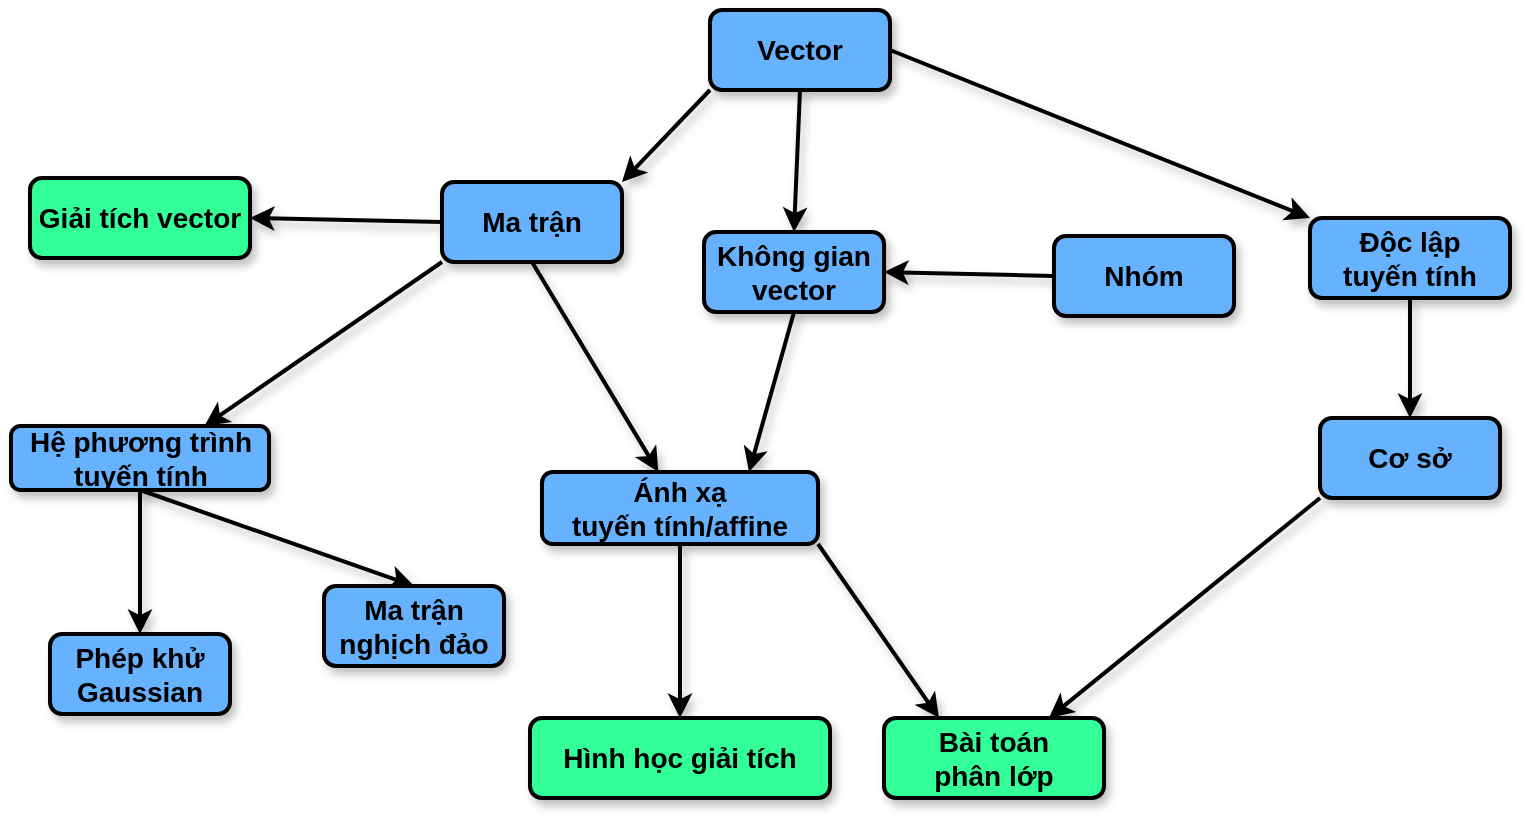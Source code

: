 <mxfile version="14.8.6" type="github" pages="2">
  <diagram id="UVBqLNgkZDK9Zj-Fu_bZ" name="Page-1">
    <mxGraphModel dx="868" dy="482" grid="0" gridSize="10" guides="1" tooltips="1" connect="1" arrows="1" fold="1" page="1" pageScale="1" pageWidth="850" pageHeight="1100" background="#FFFFFF" math="0" shadow="0">
      <root>
        <mxCell id="0" />
        <mxCell id="1" parent="0" />
        <mxCell id="OJ3cO_y0XRKBqMdnCYcS-22" style="edgeStyle=none;orthogonalLoop=1;jettySize=auto;html=1;exitX=0.5;exitY=1;exitDx=0;exitDy=0;entryX=0.5;entryY=0;entryDx=0;entryDy=0;strokeWidth=2;shadow=1;" edge="1" parent="1" source="OJ3cO_y0XRKBqMdnCYcS-1" target="OJ3cO_y0XRKBqMdnCYcS-3">
          <mxGeometry relative="1" as="geometry" />
        </mxCell>
        <mxCell id="OJ3cO_y0XRKBqMdnCYcS-24" style="edgeStyle=none;orthogonalLoop=1;jettySize=auto;html=1;exitX=0;exitY=1;exitDx=0;exitDy=0;entryX=1;entryY=0;entryDx=0;entryDy=0;strokeWidth=2;shadow=1;" edge="1" parent="1" source="OJ3cO_y0XRKBqMdnCYcS-1" target="OJ3cO_y0XRKBqMdnCYcS-2">
          <mxGeometry relative="1" as="geometry" />
        </mxCell>
        <mxCell id="OJ3cO_y0XRKBqMdnCYcS-30" style="edgeStyle=none;orthogonalLoop=1;jettySize=auto;html=1;exitX=1;exitY=0.5;exitDx=0;exitDy=0;entryX=0;entryY=0;entryDx=0;entryDy=0;strokeWidth=2;shadow=1;" edge="1" parent="1" source="OJ3cO_y0XRKBqMdnCYcS-1" target="OJ3cO_y0XRKBqMdnCYcS-4">
          <mxGeometry relative="1" as="geometry" />
        </mxCell>
        <mxCell id="OJ3cO_y0XRKBqMdnCYcS-1" value="&lt;font style=&quot;font-size: 14px&quot;&gt;&lt;b&gt;Vector&lt;/b&gt;&lt;/font&gt;" style="whiteSpace=wrap;html=1;strokeWidth=2;fillColor=#66B2FF;shadow=1;rounded=1;" vertex="1" parent="1">
          <mxGeometry x="440" y="116" width="90" height="40" as="geometry" />
        </mxCell>
        <mxCell id="OJ3cO_y0XRKBqMdnCYcS-18" style="edgeStyle=none;orthogonalLoop=1;jettySize=auto;html=1;exitX=0.5;exitY=1;exitDx=0;exitDy=0;strokeWidth=2;shadow=1;" edge="1" parent="1" source="OJ3cO_y0XRKBqMdnCYcS-2" target="OJ3cO_y0XRKBqMdnCYcS-9">
          <mxGeometry relative="1" as="geometry" />
        </mxCell>
        <mxCell id="OJ3cO_y0XRKBqMdnCYcS-25" style="edgeStyle=none;orthogonalLoop=1;jettySize=auto;html=1;exitX=0;exitY=0.5;exitDx=0;exitDy=0;entryX=1;entryY=0.5;entryDx=0;entryDy=0;strokeWidth=2;shadow=1;" edge="1" parent="1" source="OJ3cO_y0XRKBqMdnCYcS-2" target="OJ3cO_y0XRKBqMdnCYcS-10">
          <mxGeometry relative="1" as="geometry" />
        </mxCell>
        <mxCell id="OJ3cO_y0XRKBqMdnCYcS-26" style="edgeStyle=none;orthogonalLoop=1;jettySize=auto;html=1;exitX=0;exitY=1;exitDx=0;exitDy=0;entryX=0.75;entryY=0;entryDx=0;entryDy=0;strokeWidth=2;shadow=1;" edge="1" parent="1" source="OJ3cO_y0XRKBqMdnCYcS-2" target="OJ3cO_y0XRKBqMdnCYcS-6">
          <mxGeometry relative="1" as="geometry" />
        </mxCell>
        <mxCell id="OJ3cO_y0XRKBqMdnCYcS-2" value="&lt;font style=&quot;font-size: 14px&quot;&gt;&lt;b&gt;Ma trận&lt;/b&gt;&lt;/font&gt;" style="whiteSpace=wrap;html=1;strokeWidth=2;fillColor=#66B2FF;shadow=1;rounded=1;" vertex="1" parent="1">
          <mxGeometry x="306" y="202" width="90" height="40" as="geometry" />
        </mxCell>
        <mxCell id="OJ3cO_y0XRKBqMdnCYcS-19" style="edgeStyle=none;orthogonalLoop=1;jettySize=auto;html=1;exitX=0.5;exitY=1;exitDx=0;exitDy=0;entryX=0.75;entryY=0;entryDx=0;entryDy=0;strokeWidth=2;shadow=1;" edge="1" parent="1" source="OJ3cO_y0XRKBqMdnCYcS-3" target="OJ3cO_y0XRKBqMdnCYcS-9">
          <mxGeometry relative="1" as="geometry" />
        </mxCell>
        <mxCell id="OJ3cO_y0XRKBqMdnCYcS-3" value="&lt;font style=&quot;font-size: 14px&quot;&gt;&lt;b&gt;Không gian vector&lt;/b&gt;&lt;/font&gt;" style="whiteSpace=wrap;html=1;strokeWidth=2;fillColor=#66B2FF;shadow=1;rounded=1;" vertex="1" parent="1">
          <mxGeometry x="437" y="227" width="90" height="40" as="geometry" />
        </mxCell>
        <mxCell id="OJ3cO_y0XRKBqMdnCYcS-31" style="edgeStyle=none;orthogonalLoop=1;jettySize=auto;html=1;exitX=0.5;exitY=1;exitDx=0;exitDy=0;entryX=0.5;entryY=0;entryDx=0;entryDy=0;strokeWidth=2;shadow=1;" edge="1" parent="1" source="OJ3cO_y0XRKBqMdnCYcS-4" target="OJ3cO_y0XRKBqMdnCYcS-5">
          <mxGeometry relative="1" as="geometry" />
        </mxCell>
        <mxCell id="OJ3cO_y0XRKBqMdnCYcS-4" value="&lt;span style=&quot;font-size: 14px&quot;&gt;&lt;b&gt;Độc lập &lt;br&gt;tuyến tính&lt;/b&gt;&lt;/span&gt;" style="whiteSpace=wrap;html=1;strokeWidth=2;fillColor=#66B2FF;shadow=1;rounded=1;" vertex="1" parent="1">
          <mxGeometry x="740" y="220" width="100" height="40" as="geometry" />
        </mxCell>
        <mxCell id="OJ3cO_y0XRKBqMdnCYcS-16" style="edgeStyle=none;orthogonalLoop=1;jettySize=auto;html=1;exitX=0;exitY=1;exitDx=0;exitDy=0;strokeWidth=2;entryX=0.75;entryY=0;entryDx=0;entryDy=0;shadow=1;" edge="1" parent="1" source="OJ3cO_y0XRKBqMdnCYcS-5" target="OJ3cO_y0XRKBqMdnCYcS-13">
          <mxGeometry relative="1" as="geometry">
            <mxPoint x="590" y="480" as="targetPoint" />
          </mxGeometry>
        </mxCell>
        <mxCell id="OJ3cO_y0XRKBqMdnCYcS-5" value="&lt;font style=&quot;font-size: 14px&quot;&gt;&lt;b&gt;Cơ sở&lt;/b&gt;&lt;/font&gt;" style="whiteSpace=wrap;html=1;strokeWidth=2;fillColor=#66B2FF;shadow=1;rounded=1;" vertex="1" parent="1">
          <mxGeometry x="745" y="320" width="90" height="40" as="geometry" />
        </mxCell>
        <mxCell id="OJ3cO_y0XRKBqMdnCYcS-27" style="edgeStyle=none;orthogonalLoop=1;jettySize=auto;html=1;exitX=0.5;exitY=1;exitDx=0;exitDy=0;entryX=0.5;entryY=0;entryDx=0;entryDy=0;strokeWidth=2;shadow=1;" edge="1" parent="1" source="OJ3cO_y0XRKBqMdnCYcS-6" target="OJ3cO_y0XRKBqMdnCYcS-8">
          <mxGeometry relative="1" as="geometry" />
        </mxCell>
        <mxCell id="OJ3cO_y0XRKBqMdnCYcS-28" style="edgeStyle=none;orthogonalLoop=1;jettySize=auto;html=1;exitX=0.5;exitY=1;exitDx=0;exitDy=0;entryX=0.5;entryY=0;entryDx=0;entryDy=0;strokeWidth=2;shadow=1;" edge="1" parent="1" source="OJ3cO_y0XRKBqMdnCYcS-6" target="OJ3cO_y0XRKBqMdnCYcS-7">
          <mxGeometry relative="1" as="geometry" />
        </mxCell>
        <mxCell id="OJ3cO_y0XRKBqMdnCYcS-6" value="&lt;font style=&quot;font-size: 14px&quot;&gt;&lt;b&gt;Hệ phương trình tuyến tính&lt;/b&gt;&lt;/font&gt;" style="whiteSpace=wrap;html=1;strokeWidth=2;fillColor=#66B2FF;shadow=1;rounded=1;" vertex="1" parent="1">
          <mxGeometry x="90.5" y="324" width="129" height="32" as="geometry" />
        </mxCell>
        <mxCell id="OJ3cO_y0XRKBqMdnCYcS-7" value="&lt;span style=&quot;font-size: 14px&quot;&gt;&lt;b&gt;Ma trận nghịch đảo&lt;/b&gt;&lt;/span&gt;" style="whiteSpace=wrap;html=1;strokeWidth=2;fillColor=#66B2FF;shadow=1;rounded=1;" vertex="1" parent="1">
          <mxGeometry x="247" y="404" width="90" height="40" as="geometry" />
        </mxCell>
        <mxCell id="OJ3cO_y0XRKBqMdnCYcS-8" value="&lt;span style=&quot;font-size: 14px&quot;&gt;&lt;b&gt;Phép khử Gaussian&lt;/b&gt;&lt;/span&gt;" style="whiteSpace=wrap;html=1;strokeWidth=2;fillColor=#66B2FF;shadow=1;rounded=1;" vertex="1" parent="1">
          <mxGeometry x="110" y="428" width="90" height="40" as="geometry" />
        </mxCell>
        <mxCell id="OJ3cO_y0XRKBqMdnCYcS-15" style="orthogonalLoop=1;jettySize=auto;html=1;exitX=1;exitY=1;exitDx=0;exitDy=0;entryX=0.25;entryY=0;entryDx=0;entryDy=0;strokeWidth=2;shadow=1;" edge="1" parent="1" source="OJ3cO_y0XRKBqMdnCYcS-9" target="OJ3cO_y0XRKBqMdnCYcS-13">
          <mxGeometry relative="1" as="geometry" />
        </mxCell>
        <mxCell id="OJ3cO_y0XRKBqMdnCYcS-17" style="edgeStyle=none;orthogonalLoop=1;jettySize=auto;html=1;exitX=0.5;exitY=1;exitDx=0;exitDy=0;entryX=0.5;entryY=0;entryDx=0;entryDy=0;strokeWidth=2;shadow=1;" edge="1" parent="1" source="OJ3cO_y0XRKBqMdnCYcS-9" target="OJ3cO_y0XRKBqMdnCYcS-12">
          <mxGeometry relative="1" as="geometry" />
        </mxCell>
        <mxCell id="OJ3cO_y0XRKBqMdnCYcS-9" value="&lt;span style=&quot;font-size: 14px&quot;&gt;&lt;b&gt;Ánh xạ &lt;br&gt;tuyến tính/affine&lt;/b&gt;&lt;/span&gt;" style="whiteSpace=wrap;html=1;strokeWidth=2;fillColor=#66B2FF;shadow=1;rounded=1;" vertex="1" parent="1">
          <mxGeometry x="356" y="347" width="138" height="36" as="geometry" />
        </mxCell>
        <mxCell id="OJ3cO_y0XRKBqMdnCYcS-10" value="&lt;font style=&quot;font-size: 14px&quot;&gt;&lt;b&gt;Giải tích vector&lt;/b&gt;&lt;/font&gt;" style="whiteSpace=wrap;html=1;strokeWidth=2;fillColor=#33FF99;shadow=1;rounded=1;" vertex="1" parent="1">
          <mxGeometry x="100" y="200" width="110" height="40" as="geometry" />
        </mxCell>
        <mxCell id="OJ3cO_y0XRKBqMdnCYcS-12" value="&lt;font style=&quot;font-size: 14px&quot;&gt;&lt;b&gt;Hình học giải tích&lt;br&gt;&lt;/b&gt;&lt;/font&gt;" style="whiteSpace=wrap;html=1;strokeWidth=2;fillColor=#33FF99;shadow=1;rounded=1;" vertex="1" parent="1">
          <mxGeometry x="350" y="470" width="150" height="40" as="geometry" />
        </mxCell>
        <mxCell id="OJ3cO_y0XRKBqMdnCYcS-13" value="&lt;span style=&quot;font-size: 14px&quot;&gt;&lt;b&gt;Bài toán &lt;br&gt;phân lớp&lt;/b&gt;&lt;/span&gt;" style="whiteSpace=wrap;html=1;strokeWidth=2;fillColor=#33FF99;shadow=1;rounded=1;" vertex="1" parent="1">
          <mxGeometry x="527" y="470" width="110" height="40" as="geometry" />
        </mxCell>
        <mxCell id="OJ3cO_y0XRKBqMdnCYcS-21" style="edgeStyle=none;orthogonalLoop=1;jettySize=auto;html=1;exitX=0;exitY=0.5;exitDx=0;exitDy=0;entryX=1;entryY=0.5;entryDx=0;entryDy=0;strokeWidth=2;shadow=1;" edge="1" parent="1" source="OJ3cO_y0XRKBqMdnCYcS-20" target="OJ3cO_y0XRKBqMdnCYcS-3">
          <mxGeometry relative="1" as="geometry" />
        </mxCell>
        <mxCell id="OJ3cO_y0XRKBqMdnCYcS-20" value="&lt;font style=&quot;font-size: 14px&quot;&gt;&lt;b&gt;Nhóm&lt;br&gt;&lt;/b&gt;&lt;/font&gt;" style="whiteSpace=wrap;html=1;strokeWidth=2;fillColor=#66B2FF;shadow=1;rounded=1;" vertex="1" parent="1">
          <mxGeometry x="612" y="229" width="90" height="40" as="geometry" />
        </mxCell>
      </root>
    </mxGraphModel>
  </diagram>
  <diagram id="3nrI8OfvtguvVyHx9h36" name="Page-2">
    <mxGraphModel dx="868" dy="482" grid="1" gridSize="10" guides="1" tooltips="1" connect="1" arrows="1" fold="1" page="1" pageScale="1" pageWidth="850" pageHeight="1100" math="0" shadow="0">
      <root>
        <mxCell id="1PpxNxBXkgj7zlz86UO_-0" />
        <mxCell id="1PpxNxBXkgj7zlz86UO_-1" parent="1PpxNxBXkgj7zlz86UO_-0" />
      </root>
    </mxGraphModel>
  </diagram>
</mxfile>
